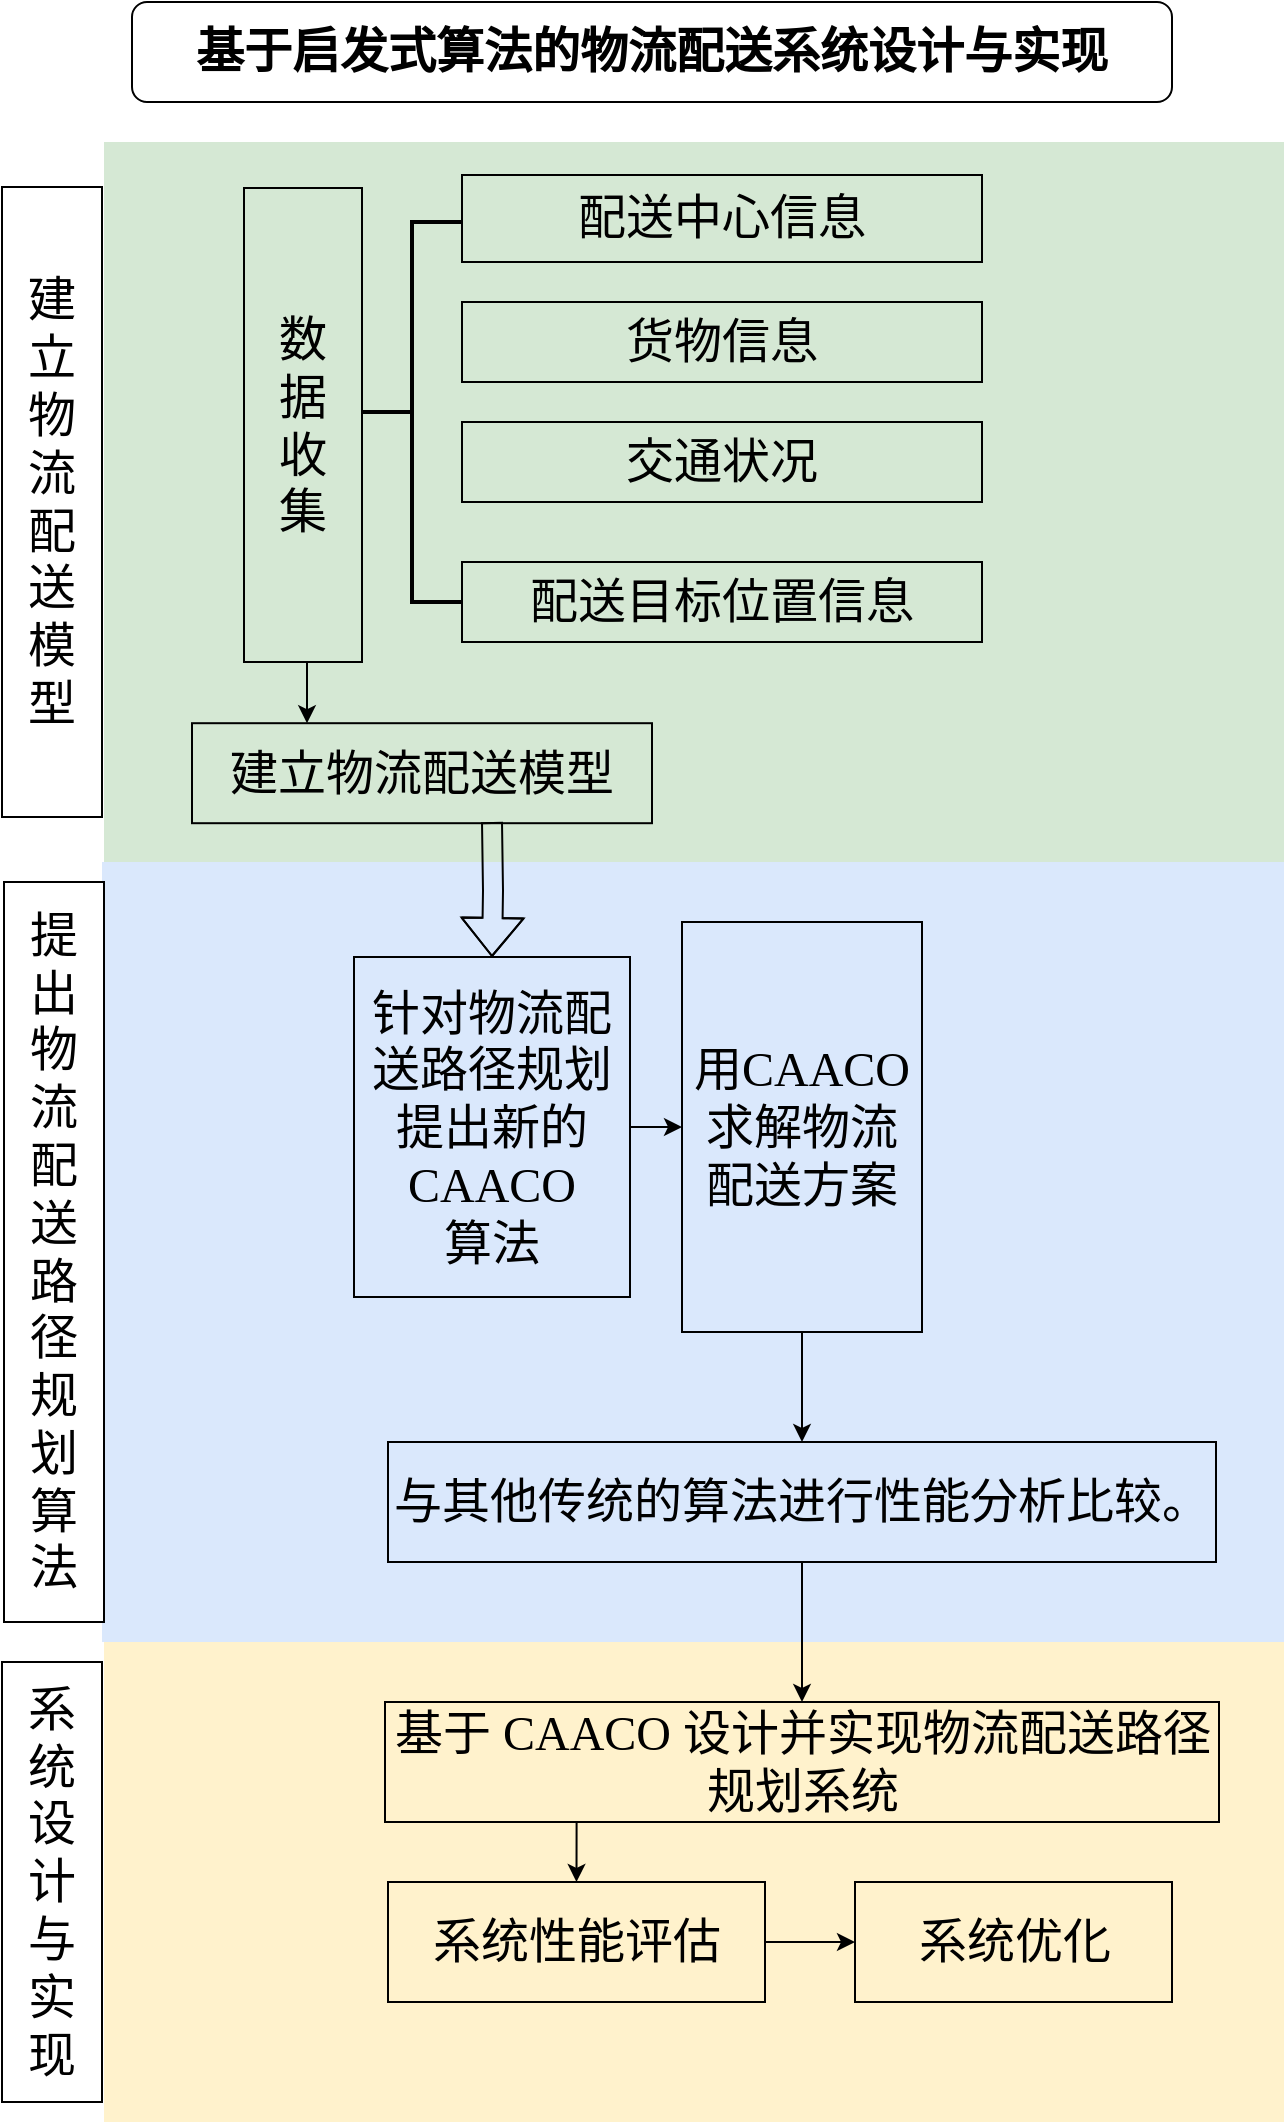 <mxfile version="20.5.1" type="github">
  <diagram id="prtHgNgQTEPvFCAcTncT" name="Page-1">
    <mxGraphModel dx="662" dy="807" grid="1" gridSize="10" guides="1" tooltips="1" connect="1" arrows="1" fold="1" page="1" pageScale="1" pageWidth="827" pageHeight="1169" math="0" shadow="0">
      <root>
        <mxCell id="0" />
        <mxCell id="1" parent="0" />
        <mxCell id="oXfGyR6Q4MS-DNeiZDwS-1" value="&lt;p&gt;&lt;br&gt;&lt;/p&gt;" style="text;whiteSpace=wrap;html=1;fontSize=25;" parent="1" vertex="1">
          <mxGeometry x="1200" y="89.1" width="30" height="332.5" as="geometry" />
        </mxCell>
        <mxCell id="nycaLOQwl6AMqy3h6ecp-25" value="" style="rounded=0;whiteSpace=wrap;html=1;fontFamily=Times New Roman;fillColor=#fff2cc;strokeColor=none;" vertex="1" parent="1">
          <mxGeometry x="1121" y="830" width="590" height="240" as="geometry" />
        </mxCell>
        <mxCell id="nycaLOQwl6AMqy3h6ecp-26" value="" style="rounded=0;whiteSpace=wrap;html=1;fontFamily=Times New Roman;fillColor=#dae8fc;strokeColor=none;" vertex="1" parent="1">
          <mxGeometry x="1120" y="440" width="591" height="390" as="geometry" />
        </mxCell>
        <mxCell id="nycaLOQwl6AMqy3h6ecp-27" value="" style="rounded=0;whiteSpace=wrap;html=1;fontFamily=Times New Roman;fillColor=#d5e8d4;strokeColor=none;" vertex="1" parent="1">
          <mxGeometry x="1121" y="80" width="590" height="360" as="geometry" />
        </mxCell>
        <mxCell id="nycaLOQwl6AMqy3h6ecp-64" style="edgeStyle=orthogonalEdgeStyle;rounded=0;orthogonalLoop=1;jettySize=auto;html=1;exitX=0.5;exitY=1;exitDx=0;exitDy=0;entryX=0.25;entryY=0;entryDx=0;entryDy=0;" edge="1" parent="1" source="nycaLOQwl6AMqy3h6ecp-29" target="nycaLOQwl6AMqy3h6ecp-38">
          <mxGeometry relative="1" as="geometry" />
        </mxCell>
        <mxCell id="nycaLOQwl6AMqy3h6ecp-29" value="&lt;font face=&quot;宋体&quot;&gt;数&lt;br&gt;据&lt;br&gt;收&lt;br&gt;集&lt;/font&gt;" style="rounded=0;whiteSpace=wrap;html=1;fontSize=24;fillColor=none;" vertex="1" parent="1">
          <mxGeometry x="1191" y="103" width="59" height="237" as="geometry" />
        </mxCell>
        <mxCell id="nycaLOQwl6AMqy3h6ecp-65" style="edgeStyle=orthogonalEdgeStyle;rounded=0;orthogonalLoop=1;jettySize=auto;html=1;exitX=0.5;exitY=1;exitDx=0;exitDy=0;entryX=0.5;entryY=0;entryDx=0;entryDy=0;" edge="1" parent="1" source="nycaLOQwl6AMqy3h6ecp-33" target="nycaLOQwl6AMqy3h6ecp-42">
          <mxGeometry relative="1" as="geometry" />
        </mxCell>
        <mxCell id="nycaLOQwl6AMqy3h6ecp-33" value="&lt;span style=&quot;font-family: &amp;quot;Times New Roman&amp;quot;, serif;&quot; lang=&quot;EN-US&quot;&gt;&lt;font style=&quot;font-size: 24px;&quot;&gt;用CAACO求解物流配送方案&lt;/font&gt;&lt;/span&gt;" style="rounded=0;whiteSpace=wrap;html=1;fontSize=24;fillColor=none;" vertex="1" parent="1">
          <mxGeometry x="1410" y="470" width="120" height="205" as="geometry" />
        </mxCell>
        <mxCell id="nycaLOQwl6AMqy3h6ecp-34" value="&lt;font face=&quot;宋体&quot; style=&quot;font-size: 24px;&quot;&gt;&lt;b&gt;基于启发式算法的物流配送系统设计与实现&lt;/b&gt;&lt;/font&gt;" style="rounded=1;whiteSpace=wrap;html=1;fillColor=none;" vertex="1" parent="1">
          <mxGeometry x="1135" y="10" width="520" height="50" as="geometry" />
        </mxCell>
        <mxCell id="nycaLOQwl6AMqy3h6ecp-37" style="edgeStyle=orthogonalEdgeStyle;shape=flexArrow;rounded=0;orthogonalLoop=1;jettySize=auto;html=1;fontFamily=Times New Roman;fontSize=24;" edge="1" parent="1" target="nycaLOQwl6AMqy3h6ecp-40">
          <mxGeometry relative="1" as="geometry">
            <mxPoint x="1315" y="420" as="sourcePoint" />
          </mxGeometry>
        </mxCell>
        <mxCell id="nycaLOQwl6AMqy3h6ecp-38" value="&lt;font face=&quot;宋体&quot;&gt;建立物流配送模型&lt;/font&gt;" style="whiteSpace=wrap;html=1;fontSize=24;fillColor=none;rounded=0;" vertex="1" parent="1">
          <mxGeometry x="1165" y="370.6" width="230" height="50" as="geometry" />
        </mxCell>
        <mxCell id="nycaLOQwl6AMqy3h6ecp-39" value="" style="edgeStyle=orthogonalEdgeStyle;rounded=0;orthogonalLoop=1;jettySize=auto;html=1;" edge="1" parent="1" source="nycaLOQwl6AMqy3h6ecp-40" target="nycaLOQwl6AMqy3h6ecp-33">
          <mxGeometry relative="1" as="geometry" />
        </mxCell>
        <mxCell id="nycaLOQwl6AMqy3h6ecp-40" value="&lt;font face=&quot;宋体&quot;&gt;针对物流配送路径规划提出新的&lt;/font&gt;&lt;span style=&quot;font-family: &amp;quot;Times New Roman&amp;quot;, serif;&quot;&gt;CAACO&lt;/span&gt;&lt;font face=&quot;宋体&quot;&gt;&lt;br&gt;&lt;/font&gt;&lt;font face=&quot;宋体&quot;&gt;&lt;span&gt;算法&lt;/span&gt;&lt;/font&gt;" style="whiteSpace=wrap;html=1;fontSize=24;fillColor=none;rounded=0;" vertex="1" parent="1">
          <mxGeometry x="1246" y="487.5" width="138" height="170" as="geometry" />
        </mxCell>
        <mxCell id="nycaLOQwl6AMqy3h6ecp-41" value="" style="edgeStyle=orthogonalEdgeStyle;rounded=0;orthogonalLoop=1;jettySize=auto;html=1;" edge="1" parent="1" source="nycaLOQwl6AMqy3h6ecp-42" target="nycaLOQwl6AMqy3h6ecp-43">
          <mxGeometry relative="1" as="geometry" />
        </mxCell>
        <mxCell id="nycaLOQwl6AMqy3h6ecp-42" value="&lt;font face=&quot;宋体&quot;&gt;&lt;span&gt;与其他传统的&lt;/span&gt;&lt;span&gt;算法进行&lt;/span&gt;&lt;span&gt;性能分析比较。&lt;/span&gt;&lt;/font&gt;" style="whiteSpace=wrap;html=1;fontSize=24;fillColor=none;rounded=0;" vertex="1" parent="1">
          <mxGeometry x="1263" y="730" width="414" height="60" as="geometry" />
        </mxCell>
        <mxCell id="nycaLOQwl6AMqy3h6ecp-71" style="edgeStyle=orthogonalEdgeStyle;rounded=0;orthogonalLoop=1;jettySize=auto;html=1;exitX=0.25;exitY=1;exitDx=0;exitDy=0;entryX=0.5;entryY=0;entryDx=0;entryDy=0;" edge="1" parent="1" source="nycaLOQwl6AMqy3h6ecp-43" target="nycaLOQwl6AMqy3h6ecp-66">
          <mxGeometry relative="1" as="geometry" />
        </mxCell>
        <mxCell id="nycaLOQwl6AMqy3h6ecp-43" value="&lt;font face=&quot;宋体&quot;&gt;基于 CAACO 设计并实现物流配送路径规划系统&lt;/font&gt;" style="whiteSpace=wrap;html=1;fontSize=24;fillColor=none;rounded=0;" vertex="1" parent="1">
          <mxGeometry x="1261.5" y="860" width="417" height="60" as="geometry" />
        </mxCell>
        <mxCell id="nycaLOQwl6AMqy3h6ecp-46" value="&lt;span style=&quot;font-size: 24px;&quot;&gt;建&lt;/span&gt;&lt;br&gt;&lt;span style=&quot;font-size: 24px;&quot;&gt;立&lt;/span&gt;&lt;br&gt;&lt;div&gt;&lt;span style=&quot;background-color: initial; text-align: start; font-size: 24px;&quot;&gt;物&lt;/span&gt;&lt;/div&gt;&lt;div&gt;&lt;span style=&quot;background-color: initial; text-align: start; font-size: 24px;&quot;&gt;流&lt;/span&gt;&lt;/div&gt;&lt;div&gt;&lt;span style=&quot;background-color: initial; text-align: start; font-size: 24px;&quot;&gt;配&lt;/span&gt;&lt;/div&gt;&lt;div&gt;&lt;span style=&quot;background-color: initial; text-align: start; font-size: 24px;&quot;&gt;送&lt;/span&gt;&lt;span style=&quot;background-color: initial; color: rgba(0, 0, 0, 0); font-family: monospace; font-size: 0px; text-align: start;&quot;&gt;%3CmxGraphModel%3E%3Croot%3E%3CmxCell%20id%3D%220%22%2F%3E%3CmxCell%20id%3D%221%22%20parent%3D%220%22%2F%3E%3CmxCell%20id%3D%222%22%20value%3D%22%26lt%3Bfont%20style%3D%26quot%3Bfont-size%3A%2024px%3B%26quot%3B%26gt%3B%E6%8F%90%26lt%3Bbr%26gt%3B%E5%87%BA%26lt%3Bbr%26gt%3B%E6%96%B0%26lt%3Bbr%26gt%3B%E7%9A%84%26lt%3Bbr%26gt%3B%E7%AE%97%26lt%3Bbr%26gt%3B%E6%B3%95%26lt%3Bbr%26gt%3B%26lt%3B%2Ffont%26gt%3B%22%20style%3D%22rounded%3D0%3BwhiteSpace%3Dwrap%3Bhtml%3D1%3BfontFamily%3DTimes%20New%20Roman%3B%22%20vertex%3D%221%22%20parent%3D%221%22%3E%3CmxGeometry%20x%3D%2289%22%20y%3D%22430%22%20width%3D%2250%22%20height%3D%22220%22%20as%3D%22geometry%22%2F%3E%3C%2FmxCell%3E%3C%2Froot%3E%3C%2FmxGraphModel%3E&lt;/span&gt;&lt;/div&gt;&lt;span style=&quot;font-size: 24px;&quot;&gt;模&lt;/span&gt;&lt;br&gt;&lt;span style=&quot;font-size: 24px;&quot;&gt;型&lt;/span&gt;" style="rounded=0;whiteSpace=wrap;html=1;fontFamily=Times New Roman;" vertex="1" parent="1">
          <mxGeometry x="1070" y="102.5" width="50" height="315" as="geometry" />
        </mxCell>
        <mxCell id="nycaLOQwl6AMqy3h6ecp-47" value="&lt;font style=&quot;font-size: 24px;&quot;&gt;提&lt;br&gt;出&lt;br&gt;物&lt;br&gt;流&lt;br&gt;配&lt;br&gt;送&lt;br&gt;路&lt;br&gt;径&lt;br&gt;规&lt;br&gt;划&lt;br&gt;算&lt;br&gt;法&lt;br&gt;&lt;/font&gt;" style="rounded=0;whiteSpace=wrap;html=1;fontFamily=Times New Roman;" vertex="1" parent="1">
          <mxGeometry x="1071" y="450" width="50" height="370" as="geometry" />
        </mxCell>
        <mxCell id="nycaLOQwl6AMqy3h6ecp-48" value="&lt;font style=&quot;font-size: 24px;&quot;&gt;系&lt;br&gt;统&lt;br&gt;设&lt;br&gt;计&lt;br&gt;与&lt;br&gt;实&lt;br&gt;现&lt;br&gt;&lt;/font&gt;" style="rounded=0;whiteSpace=wrap;html=1;fontFamily=Times New Roman;" vertex="1" parent="1">
          <mxGeometry x="1070" y="840" width="50" height="220" as="geometry" />
        </mxCell>
        <mxCell id="nycaLOQwl6AMqy3h6ecp-56" value="" style="strokeWidth=2;html=1;shape=mxgraph.flowchart.annotation_2;align=left;labelPosition=right;pointerEvents=1;" vertex="1" parent="1">
          <mxGeometry x="1250" y="120" width="50" height="190" as="geometry" />
        </mxCell>
        <mxCell id="nycaLOQwl6AMqy3h6ecp-59" value="&lt;font face=&quot;宋体&quot;&gt;配送中心信息&lt;/font&gt;" style="rounded=0;whiteSpace=wrap;html=1;fontSize=24;fillColor=none;" vertex="1" parent="1">
          <mxGeometry x="1300" y="96.5" width="260" height="43.5" as="geometry" />
        </mxCell>
        <mxCell id="nycaLOQwl6AMqy3h6ecp-60" value="&lt;font face=&quot;宋体&quot;&gt;货物信息&lt;/font&gt;" style="rounded=0;whiteSpace=wrap;html=1;fontSize=24;fillColor=none;" vertex="1" parent="1">
          <mxGeometry x="1300" y="160" width="260" height="40" as="geometry" />
        </mxCell>
        <mxCell id="nycaLOQwl6AMqy3h6ecp-61" value="&lt;font face=&quot;宋体&quot;&gt;交通状况&lt;/font&gt;" style="rounded=0;whiteSpace=wrap;html=1;fontSize=24;fillColor=none;" vertex="1" parent="1">
          <mxGeometry x="1300" y="220" width="260" height="40" as="geometry" />
        </mxCell>
        <mxCell id="nycaLOQwl6AMqy3h6ecp-62" value="&lt;font face=&quot;宋体&quot;&gt;配送目标位置信息&lt;/font&gt;" style="rounded=0;whiteSpace=wrap;html=1;fontSize=24;fillColor=none;" vertex="1" parent="1">
          <mxGeometry x="1300" y="290" width="260" height="40" as="geometry" />
        </mxCell>
        <mxCell id="nycaLOQwl6AMqy3h6ecp-73" style="edgeStyle=orthogonalEdgeStyle;rounded=0;orthogonalLoop=1;jettySize=auto;html=1;exitX=1;exitY=0.5;exitDx=0;exitDy=0;" edge="1" parent="1" source="nycaLOQwl6AMqy3h6ecp-66" target="nycaLOQwl6AMqy3h6ecp-67">
          <mxGeometry relative="1" as="geometry" />
        </mxCell>
        <mxCell id="nycaLOQwl6AMqy3h6ecp-66" value="&lt;font face=&quot;宋体&quot;&gt;系统性能评估&lt;/font&gt;" style="whiteSpace=wrap;html=1;fontSize=24;fillColor=none;rounded=0;" vertex="1" parent="1">
          <mxGeometry x="1263" y="950" width="188.5" height="60" as="geometry" />
        </mxCell>
        <mxCell id="nycaLOQwl6AMqy3h6ecp-67" value="&lt;font face=&quot;宋体&quot;&gt;系统优化&lt;/font&gt;" style="whiteSpace=wrap;html=1;fontSize=24;fillColor=none;rounded=0;" vertex="1" parent="1">
          <mxGeometry x="1496.5" y="950" width="158.5" height="60" as="geometry" />
        </mxCell>
      </root>
    </mxGraphModel>
  </diagram>
</mxfile>
